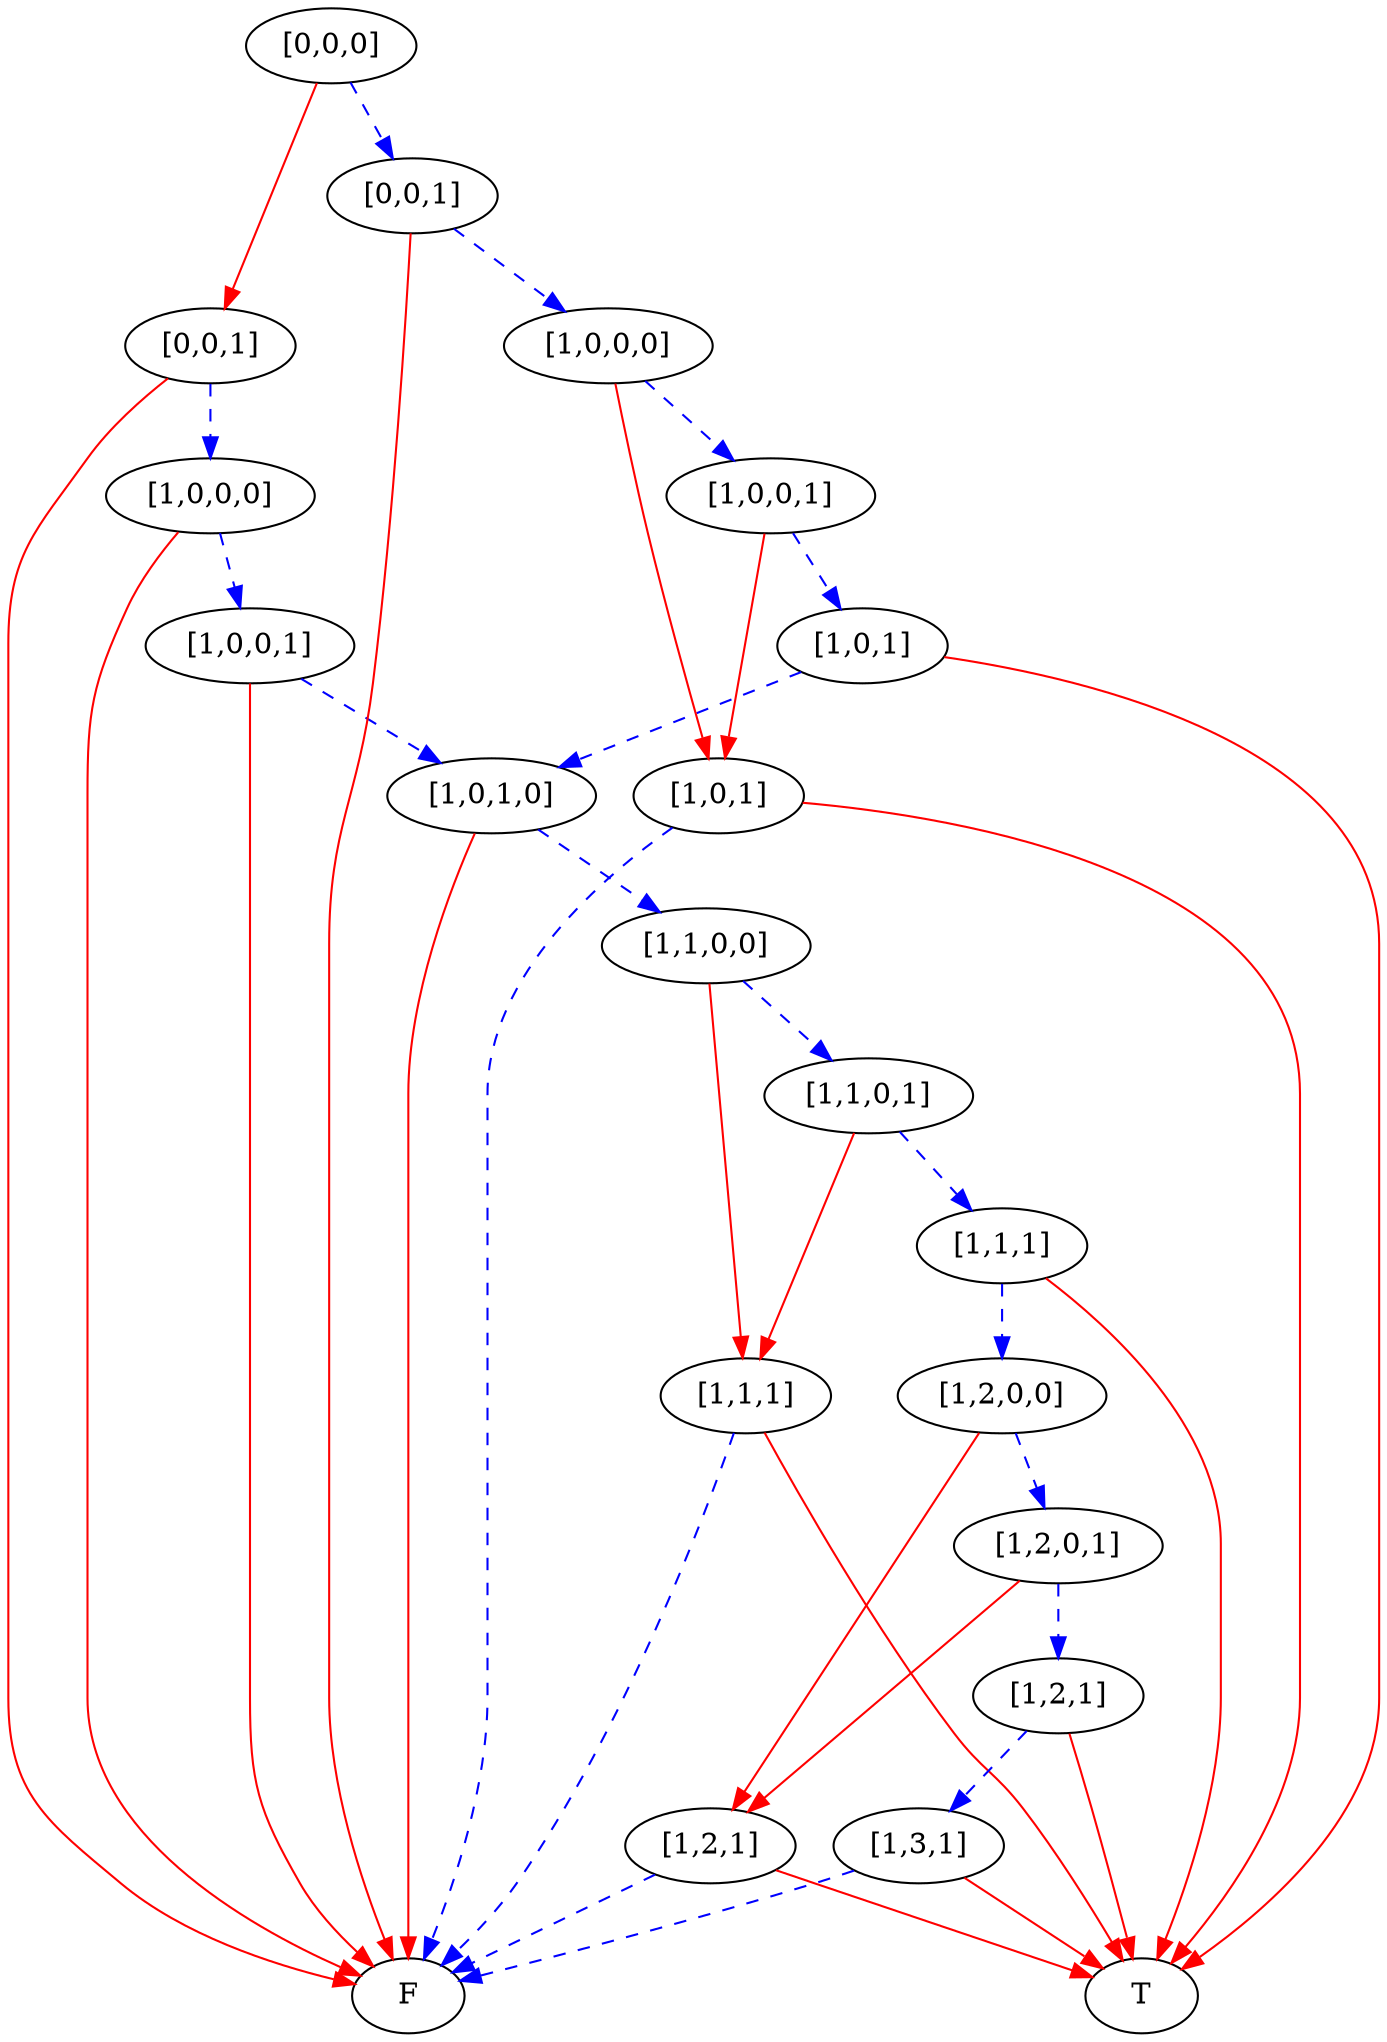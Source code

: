 digraph {
    1 [label=F];
    2 [label=T];
    3 [label="[1,1,1]"];
    4 [label="[1,2,1]"];
    5 [label="[1,3,1]"];
    6 [label="[1,2,1]"];
    7 [label="[1,2,0,1]"];
    8 [label="[1,2,0,0]"];
    9 [label="[1,1,1]"];
    10 [label="[1,1,0,1]"];
    11 [label="[1,1,0,0]"];
    12 [label="[1,0,1,0]"];
    13 [label="[1,0,0,1]"];
    14 [label="[1,0,0,0]"];
    15 [label="[0,0,1]"];
    16 [label="[1,0,1]"];
    17 [label="[1,0,1]"];
    18 [label="[1,0,0,1]"];
    19 [label="[1,0,0,0]"];
    20 [label="[0,0,1]"];
    21 [label="[0,0,0]"];
    3 -> 1 [style=dashed
           ,color=blue];
    3 -> 2 [color=red];
    4 -> 1 [style=dashed
           ,color=blue];
    4 -> 2 [color=red];
    5 -> 1 [style=dashed
           ,color=blue];
    5 -> 2 [color=red];
    6 -> 5 [style=dashed
           ,color=blue];
    6 -> 2 [color=red];
    7 -> 4 [color=red];
    7 -> 6 [style=dashed
           ,color=blue];
    8 -> 4 [color=red];
    8 -> 7 [style=dashed
           ,color=blue];
    9 -> 8 [style=dashed
           ,color=blue];
    9 -> 2 [color=red];
    10 -> 3 [color=red];
    10 -> 9 [style=dashed
            ,color=blue];
    11 -> 3 [color=red];
    11 -> 10 [style=dashed
             ,color=blue];
    12 -> 11 [style=dashed
             ,color=blue];
    12 -> 1 [color=red];
    13 -> 12 [style=dashed
             ,color=blue];
    13 -> 1 [color=red];
    14 -> 13 [style=dashed
             ,color=blue];
    14 -> 1 [color=red];
    15 -> 14 [style=dashed
             ,color=blue];
    15 -> 1 [color=red];
    16 -> 1 [style=dashed
            ,color=blue];
    16 -> 2 [color=red];
    17 -> 12 [style=dashed
             ,color=blue];
    17 -> 2 [color=red];
    18 -> 16 [color=red];
    18 -> 17 [style=dashed
             ,color=blue];
    19 -> 16 [color=red];
    19 -> 18 [style=dashed
             ,color=blue];
    20 -> 19 [style=dashed
             ,color=blue];
    20 -> 1 [color=red];
    21 -> 15 [color=red];
    21 -> 20 [style=dashed
             ,color=blue];
}